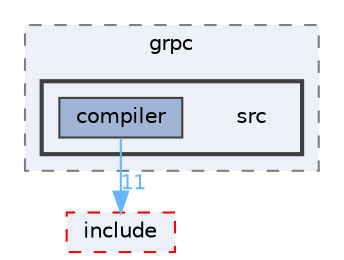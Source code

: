 digraph "flatbuffers/grpc/src"
{
 // LATEX_PDF_SIZE
  bgcolor="transparent";
  edge [fontname=Helvetica,fontsize=10,labelfontname=Helvetica,labelfontsize=10];
  node [fontname=Helvetica,fontsize=10,shape=box,height=0.2,width=0.4];
  compound=true
  subgraph clusterdir_7d6635abb941be91148a958731d6b65a {
    graph [ bgcolor="#edf0f7", pencolor="grey50", label="grpc", fontname=Helvetica,fontsize=10 style="filled,dashed", URL="dir_7d6635abb941be91148a958731d6b65a.html",tooltip=""]
  subgraph clusterdir_7b223c4283eab2bc6d54d847b79f35cd {
    graph [ bgcolor="#edf0f7", pencolor="grey25", label="", fontname=Helvetica,fontsize=10 style="filled,bold", URL="dir_7b223c4283eab2bc6d54d847b79f35cd.html",tooltip=""]
    dir_7b223c4283eab2bc6d54d847b79f35cd [shape=plaintext, label="src"];
  dir_92d3405c6c5589704aede32775c6fd07 [label="compiler", fillcolor="#a2b4d6", color="grey25", style="filled", URL="dir_92d3405c6c5589704aede32775c6fd07.html",tooltip=""];
  }
  }
  dir_1070400e4fc31576c7133789377210a4 [label="include", fillcolor="#edf0f7", color="red", style="filled,dashed", URL="dir_1070400e4fc31576c7133789377210a4.html",tooltip=""];
  dir_92d3405c6c5589704aede32775c6fd07->dir_1070400e4fc31576c7133789377210a4 [headlabel="11", labeldistance=1.5 headhref="dir_000025_000117.html" href="dir_000025_000117.html" color="steelblue1" fontcolor="steelblue1"];
}
